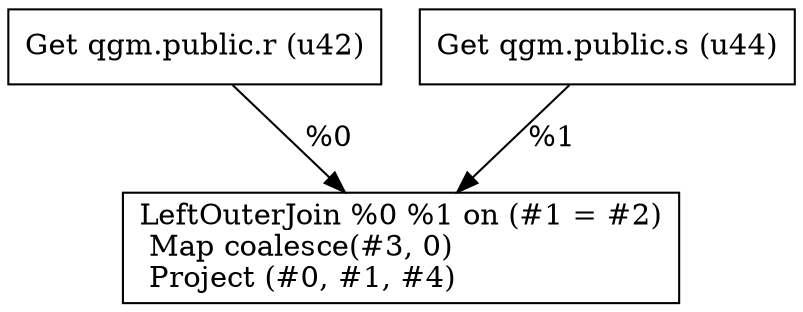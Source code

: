 digraph G {
    node0 [shape = record, label=" Get qgm.public.r (u42)\l"]
    node1 [shape = record, label=" Get qgm.public.s (u44)\l"]
    node2 [shape = record, label=" LeftOuterJoin %0 %1 on (#1 = #2)\l Map coalesce(#3, 0)\l Project (#0, #1, #4)\l"]
    node0 -> node2 [label = "%0\l"]
    node1 -> node2 [label = "%1\l"]
}
